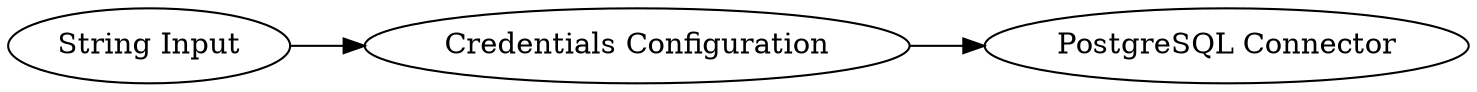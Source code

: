 digraph {
	2 -> 3
	1 -> 2
	1 [label="String Input"]
	3 [label="PostgreSQL Connector"]
	2 [label="Credentials Configuration"]
	rankdir=LR
}

